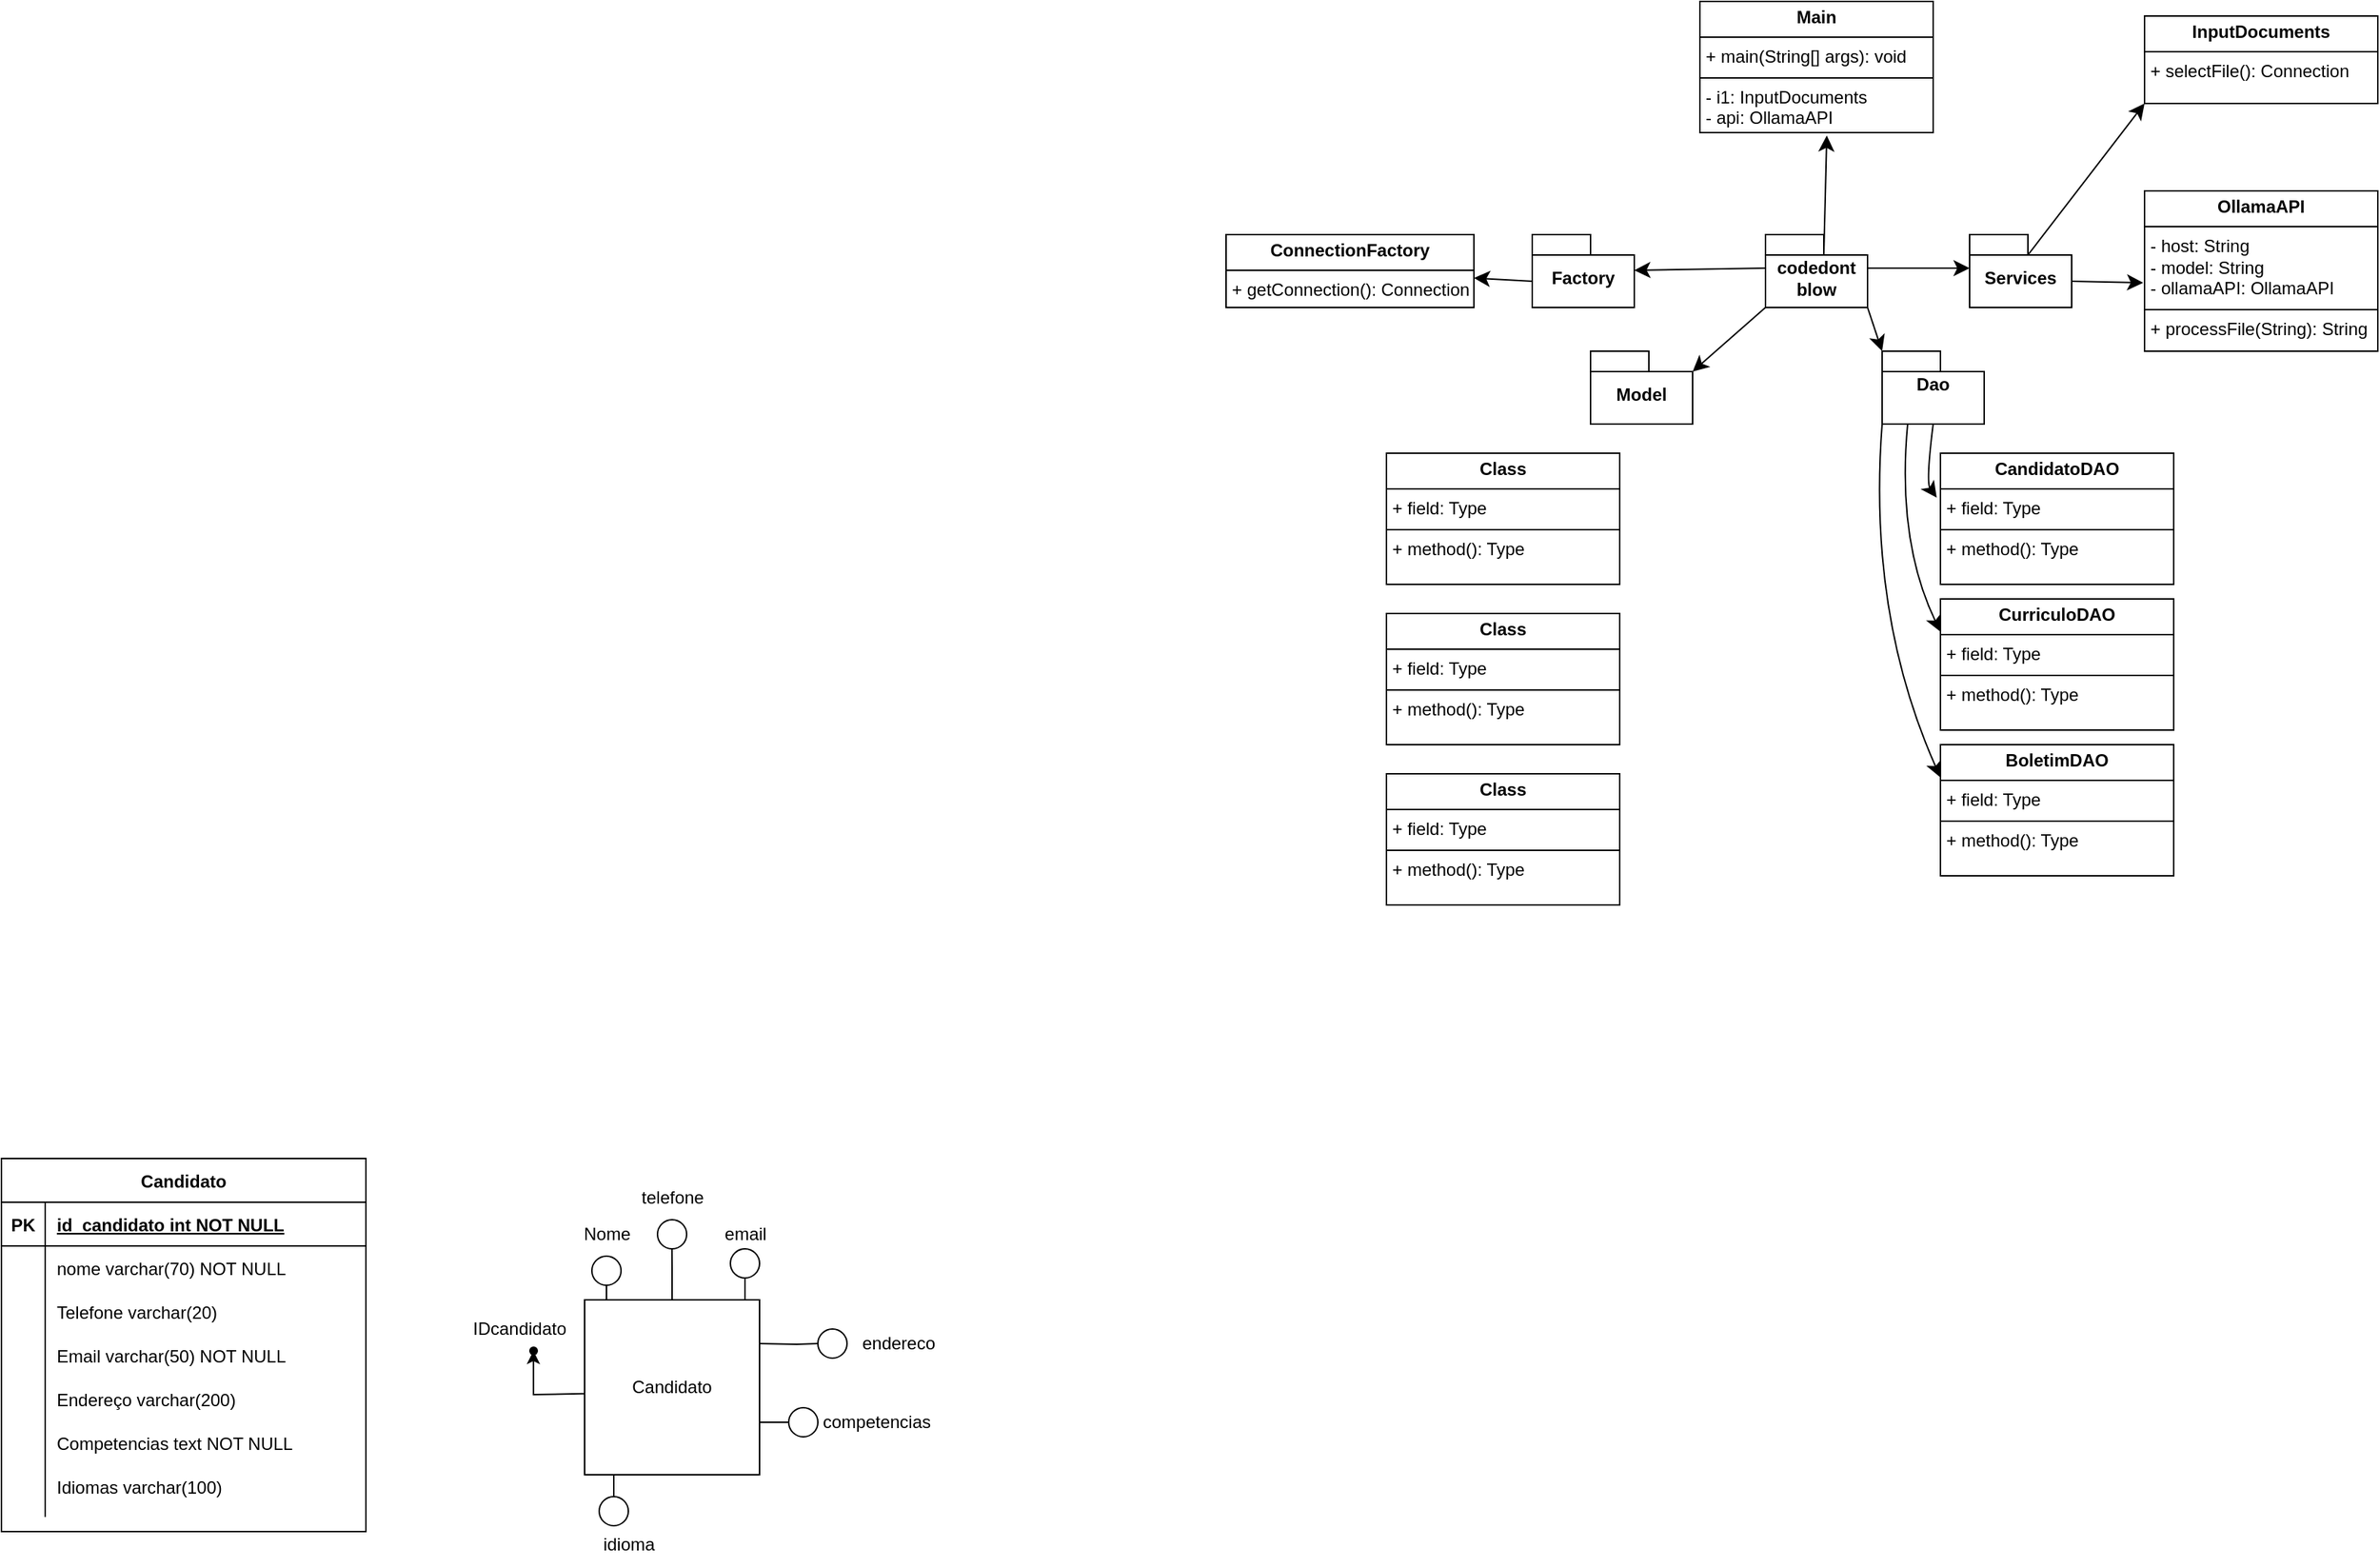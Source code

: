 <mxfile version="24.8.6">
  <diagram id="R2lEEEUBdFMjLlhIrx00" name="Page-1">
    <mxGraphModel dx="775" dy="1517" grid="1" gridSize="10" guides="1" tooltips="1" connect="1" arrows="1" fold="1" page="1" pageScale="1" pageWidth="850" pageHeight="1100" math="0" shadow="0" extFonts="Permanent Marker^https://fonts.googleapis.com/css?family=Permanent+Marker">
      <root>
        <mxCell id="0" />
        <mxCell id="1" parent="0" />
        <mxCell id="zaPjLl4jsTZHQY9-oWPF-65" style="edgeStyle=orthogonalEdgeStyle;rounded=0;orthogonalLoop=1;jettySize=auto;html=1;exitX=0.001;exitY=0.403;exitDx=0;exitDy=0;exitPerimeter=0;" parent="1" edge="1">
          <mxGeometry relative="1" as="geometry">
            <mxPoint x="434.88" y="516" as="targetPoint" />
            <mxPoint x="470" y="545.36" as="sourcePoint" />
            <Array as="points">
              <mxPoint x="468" y="545" />
              <mxPoint x="435" y="546" />
            </Array>
          </mxGeometry>
        </mxCell>
        <mxCell id="mfPcfbEMldCuhAB-tBuz-3" style="edgeStyle=orthogonalEdgeStyle;rounded=0;orthogonalLoop=1;jettySize=auto;html=1;exitX=0.5;exitY=0;exitDx=0;exitDy=0;" parent="1" edge="1">
          <mxGeometry relative="1" as="geometry">
            <mxPoint x="485" y="461" as="targetPoint" />
            <mxPoint x="485" y="481" as="sourcePoint" />
          </mxGeometry>
        </mxCell>
        <mxCell id="zaPjLl4jsTZHQY9-oWPF-71" style="edgeStyle=orthogonalEdgeStyle;rounded=0;orthogonalLoop=1;jettySize=auto;html=1;exitX=0.25;exitY=0;exitDx=0;exitDy=0;" parent="1" source="zaPjLl4jsTZHQY9-oWPF-61" edge="1">
          <mxGeometry relative="1" as="geometry">
            <mxPoint x="500.152" y="480.727" as="targetPoint" />
          </mxGeometry>
        </mxCell>
        <mxCell id="zaPjLl4jsTZHQY9-oWPF-78" style="edgeStyle=orthogonalEdgeStyle;rounded=0;orthogonalLoop=1;jettySize=auto;html=1;exitX=0.5;exitY=0;exitDx=0;exitDy=0;" parent="1" source="zaPjLl4jsTZHQY9-oWPF-61" edge="1">
          <mxGeometry relative="1" as="geometry">
            <mxPoint x="529.848" y="436" as="targetPoint" />
          </mxGeometry>
        </mxCell>
        <mxCell id="zaPjLl4jsTZHQY9-oWPF-79" style="edgeStyle=orthogonalEdgeStyle;rounded=0;orthogonalLoop=1;jettySize=auto;html=1;exitX=0.75;exitY=0;exitDx=0;exitDy=0;" parent="1" source="zaPjLl4jsTZHQY9-oWPF-61" edge="1">
          <mxGeometry relative="1" as="geometry">
            <mxPoint x="580" y="456" as="targetPoint" />
            <Array as="points">
              <mxPoint x="580" y="481" />
              <mxPoint x="580" y="456" />
            </Array>
          </mxGeometry>
        </mxCell>
        <mxCell id="zaPjLl4jsTZHQY9-oWPF-81" style="edgeStyle=orthogonalEdgeStyle;rounded=0;orthogonalLoop=1;jettySize=auto;html=1;exitX=1;exitY=0.5;exitDx=0;exitDy=0;" parent="1" edge="1">
          <mxGeometry relative="1" as="geometry">
            <mxPoint x="640" y="510.727" as="targetPoint" />
            <mxPoint x="590" y="511" as="sourcePoint" />
          </mxGeometry>
        </mxCell>
        <mxCell id="zaPjLl4jsTZHQY9-oWPF-82" style="edgeStyle=orthogonalEdgeStyle;rounded=0;orthogonalLoop=1;jettySize=auto;html=1;exitX=1;exitY=0.75;exitDx=0;exitDy=0;" parent="1" edge="1">
          <mxGeometry relative="1" as="geometry">
            <mxPoint x="620" y="565" as="targetPoint" />
            <Array as="points">
              <mxPoint x="590" y="565" />
              <mxPoint x="620" y="565" />
            </Array>
            <mxPoint x="590" y="560" as="sourcePoint" />
          </mxGeometry>
        </mxCell>
        <mxCell id="zaPjLl4jsTZHQY9-oWPF-83" style="edgeStyle=orthogonalEdgeStyle;rounded=0;orthogonalLoop=1;jettySize=auto;html=1;exitX=0.75;exitY=1;exitDx=0;exitDy=0;" parent="1" edge="1">
          <mxGeometry relative="1" as="geometry">
            <mxPoint x="490" y="626" as="targetPoint" />
            <mxPoint x="490" y="601" as="sourcePoint" />
          </mxGeometry>
        </mxCell>
        <mxCell id="zaPjLl4jsTZHQY9-oWPF-61" value="Candidato" style="whiteSpace=wrap;html=1;aspect=fixed;" parent="1" vertex="1">
          <mxGeometry x="470" y="481" width="120" height="120" as="geometry" />
        </mxCell>
        <mxCell id="zaPjLl4jsTZHQY9-oWPF-21" value="Candidato" style="shape=table;startSize=30;container=1;collapsible=1;childLayout=tableLayout;fixedRows=1;rowLines=0;fontStyle=1;align=center;resizeLast=1;" parent="1" vertex="1">
          <mxGeometry x="70" y="384" width="250" height="256" as="geometry" />
        </mxCell>
        <mxCell id="zaPjLl4jsTZHQY9-oWPF-22" value="" style="shape=partialRectangle;collapsible=0;dropTarget=0;pointerEvents=0;fillColor=none;points=[[0,0.5],[1,0.5]];portConstraint=eastwest;top=0;left=0;right=0;bottom=1;" parent="zaPjLl4jsTZHQY9-oWPF-21" vertex="1">
          <mxGeometry y="30" width="250" height="30" as="geometry" />
        </mxCell>
        <mxCell id="zaPjLl4jsTZHQY9-oWPF-23" value="PK" style="shape=partialRectangle;overflow=hidden;connectable=0;fillColor=none;top=0;left=0;bottom=0;right=0;fontStyle=1;" parent="zaPjLl4jsTZHQY9-oWPF-22" vertex="1">
          <mxGeometry width="30" height="30" as="geometry">
            <mxRectangle width="30" height="30" as="alternateBounds" />
          </mxGeometry>
        </mxCell>
        <mxCell id="zaPjLl4jsTZHQY9-oWPF-24" value="id_candidato int NOT NULL" style="shape=partialRectangle;overflow=hidden;connectable=0;fillColor=none;top=0;left=0;bottom=0;right=0;align=left;spacingLeft=6;fontStyle=5;" parent="zaPjLl4jsTZHQY9-oWPF-22" vertex="1">
          <mxGeometry x="30" width="220" height="30" as="geometry">
            <mxRectangle width="220" height="30" as="alternateBounds" />
          </mxGeometry>
        </mxCell>
        <mxCell id="zaPjLl4jsTZHQY9-oWPF-25" value="" style="shape=partialRectangle;collapsible=0;dropTarget=0;pointerEvents=0;fillColor=none;points=[[0,0.5],[1,0.5]];portConstraint=eastwest;top=0;left=0;right=0;bottom=0;" parent="zaPjLl4jsTZHQY9-oWPF-21" vertex="1">
          <mxGeometry y="60" width="250" height="30" as="geometry" />
        </mxCell>
        <mxCell id="zaPjLl4jsTZHQY9-oWPF-26" value="" style="shape=partialRectangle;overflow=hidden;connectable=0;fillColor=none;top=0;left=0;bottom=0;right=0;" parent="zaPjLl4jsTZHQY9-oWPF-25" vertex="1">
          <mxGeometry width="30" height="30" as="geometry">
            <mxRectangle width="30" height="30" as="alternateBounds" />
          </mxGeometry>
        </mxCell>
        <mxCell id="zaPjLl4jsTZHQY9-oWPF-27" value="" style="shape=partialRectangle;overflow=hidden;connectable=0;fillColor=none;top=0;left=0;bottom=0;right=0;align=left;spacingLeft=6;" parent="zaPjLl4jsTZHQY9-oWPF-25" vertex="1">
          <mxGeometry x="30" width="220" height="30" as="geometry">
            <mxRectangle width="220" height="30" as="alternateBounds" />
          </mxGeometry>
        </mxCell>
        <mxCell id="zaPjLl4jsTZHQY9-oWPF-28" value="Telefone varchar(20)" style="shape=partialRectangle;overflow=hidden;connectable=0;fillColor=none;top=0;left=0;bottom=0;right=0;align=left;spacingLeft=6;" parent="1" vertex="1">
          <mxGeometry x="100" y="474" width="220" height="30" as="geometry">
            <mxRectangle width="220" height="30" as="alternateBounds" />
          </mxGeometry>
        </mxCell>
        <mxCell id="zaPjLl4jsTZHQY9-oWPF-29" value="Email varchar(50) NOT NULL" style="shape=partialRectangle;overflow=hidden;connectable=0;fillColor=none;top=0;left=0;bottom=0;right=0;align=left;spacingLeft=6;" parent="1" vertex="1">
          <mxGeometry x="100" y="504" width="220" height="30" as="geometry">
            <mxRectangle width="220" height="30" as="alternateBounds" />
          </mxGeometry>
        </mxCell>
        <mxCell id="zaPjLl4jsTZHQY9-oWPF-30" value="" style="endArrow=none;html=1;rounded=0;entryX=0.121;entryY=1.031;entryDx=0;entryDy=0;entryPerimeter=0;" parent="1" edge="1">
          <mxGeometry width="50" height="50" relative="1" as="geometry">
            <mxPoint x="100" y="630" as="sourcePoint" />
            <mxPoint x="100" y="474.0" as="targetPoint" />
          </mxGeometry>
        </mxCell>
        <mxCell id="zaPjLl4jsTZHQY9-oWPF-34" value="Endereço varchar(200)" style="shape=partialRectangle;overflow=hidden;connectable=0;fillColor=none;top=0;left=0;bottom=0;right=0;align=left;spacingLeft=6;" parent="1" vertex="1">
          <mxGeometry x="100" y="534" width="220" height="30" as="geometry">
            <mxRectangle width="220" height="30" as="alternateBounds" />
          </mxGeometry>
        </mxCell>
        <mxCell id="zaPjLl4jsTZHQY9-oWPF-39" value="Competencias text NOT NULL" style="shape=partialRectangle;overflow=hidden;connectable=0;fillColor=none;top=0;left=0;bottom=0;right=0;align=left;spacingLeft=6;" parent="1" vertex="1">
          <mxGeometry x="100" y="564" width="220" height="30" as="geometry">
            <mxRectangle width="220" height="30" as="alternateBounds" />
          </mxGeometry>
        </mxCell>
        <mxCell id="zaPjLl4jsTZHQY9-oWPF-40" value="Idiomas varchar(100)" style="shape=partialRectangle;overflow=hidden;connectable=0;fillColor=none;top=0;left=0;bottom=0;right=0;align=left;spacingLeft=6;" parent="1" vertex="1">
          <mxGeometry x="100" y="594" width="220" height="30" as="geometry">
            <mxRectangle width="220" height="30" as="alternateBounds" />
          </mxGeometry>
        </mxCell>
        <mxCell id="zaPjLl4jsTZHQY9-oWPF-68" value="" style="shape=waypoint;sketch=0;size=6;pointerEvents=1;points=[];fillColor=none;resizable=0;rotatable=0;perimeter=centerPerimeter;snapToPoint=1;" parent="1" vertex="1">
          <mxGeometry x="425" y="506" width="20" height="20" as="geometry" />
        </mxCell>
        <mxCell id="zaPjLl4jsTZHQY9-oWPF-69" value="IDcandidato" style="text;html=1;align=center;verticalAlign=middle;resizable=0;points=[];autosize=1;strokeColor=none;fillColor=none;" parent="1" vertex="1">
          <mxGeometry x="380" y="486" width="90" height="30" as="geometry" />
        </mxCell>
        <mxCell id="zaPjLl4jsTZHQY9-oWPF-88" value="" style="ellipse;whiteSpace=wrap;html=1;aspect=fixed;" parent="1" vertex="1">
          <mxGeometry x="480" y="616" width="20" height="20" as="geometry" />
        </mxCell>
        <mxCell id="zaPjLl4jsTZHQY9-oWPF-89" value="" style="ellipse;whiteSpace=wrap;html=1;aspect=fixed;" parent="1" vertex="1">
          <mxGeometry x="630" y="501" width="20" height="20" as="geometry" />
        </mxCell>
        <mxCell id="zaPjLl4jsTZHQY9-oWPF-90" value="" style="ellipse;whiteSpace=wrap;html=1;aspect=fixed;" parent="1" vertex="1">
          <mxGeometry x="610" y="555" width="20" height="20" as="geometry" />
        </mxCell>
        <mxCell id="zaPjLl4jsTZHQY9-oWPF-92" value="" style="ellipse;whiteSpace=wrap;html=1;aspect=fixed;" parent="1" vertex="1">
          <mxGeometry x="520" y="426" width="20" height="20" as="geometry" />
        </mxCell>
        <mxCell id="zaPjLl4jsTZHQY9-oWPF-93" value="" style="ellipse;whiteSpace=wrap;html=1;aspect=fixed;" parent="1" vertex="1">
          <mxGeometry x="570" y="446" width="20" height="20" as="geometry" />
        </mxCell>
        <mxCell id="zaPjLl4jsTZHQY9-oWPF-107" value="telefone" style="text;html=1;align=center;verticalAlign=middle;resizable=0;points=[];autosize=1;strokeColor=none;fillColor=none;" parent="1" vertex="1">
          <mxGeometry x="495" y="396" width="70" height="30" as="geometry" />
        </mxCell>
        <mxCell id="zaPjLl4jsTZHQY9-oWPF-108" value="email" style="text;html=1;align=center;verticalAlign=middle;resizable=0;points=[];autosize=1;strokeColor=none;fillColor=none;" parent="1" vertex="1">
          <mxGeometry x="555" y="421" width="50" height="30" as="geometry" />
        </mxCell>
        <mxCell id="zaPjLl4jsTZHQY9-oWPF-110" value="endereco" style="text;html=1;align=center;verticalAlign=middle;resizable=0;points=[];autosize=1;strokeColor=none;fillColor=none;" parent="1" vertex="1">
          <mxGeometry x="650" y="496" width="70" height="30" as="geometry" />
        </mxCell>
        <mxCell id="zaPjLl4jsTZHQY9-oWPF-112" value="idioma" style="text;html=1;align=center;verticalAlign=middle;resizable=0;points=[];autosize=1;strokeColor=none;fillColor=none;" parent="1" vertex="1">
          <mxGeometry x="470" y="634" width="60" height="30" as="geometry" />
        </mxCell>
        <mxCell id="zaPjLl4jsTZHQY9-oWPF-113" value="competencias" style="text;html=1;align=center;verticalAlign=middle;resizable=0;points=[];autosize=1;strokeColor=none;fillColor=none;" parent="1" vertex="1">
          <mxGeometry x="620" y="550" width="100" height="30" as="geometry" />
        </mxCell>
        <mxCell id="mfPcfbEMldCuhAB-tBuz-4" value="" style="ellipse;whiteSpace=wrap;html=1;aspect=fixed;" parent="1" vertex="1">
          <mxGeometry x="475" y="451" width="20" height="20" as="geometry" />
        </mxCell>
        <mxCell id="mfPcfbEMldCuhAB-tBuz-5" value="Nome" style="text;html=1;align=center;verticalAlign=middle;resizable=0;points=[];autosize=1;strokeColor=none;fillColor=none;" parent="1" vertex="1">
          <mxGeometry x="455" y="421" width="60" height="30" as="geometry" />
        </mxCell>
        <mxCell id="pTbfil5Q928uzp2Atuwe-21" style="edgeStyle=none;curved=1;rounded=0;orthogonalLoop=1;jettySize=auto;html=1;exitX=0;exitY=0;exitDx=0;exitDy=32;exitPerimeter=0;fontSize=12;startSize=8;endSize=8;" parent="1" source="pTbfil5Q928uzp2Atuwe-1" target="pTbfil5Q928uzp2Atuwe-16" edge="1">
          <mxGeometry relative="1" as="geometry" />
        </mxCell>
        <mxCell id="pTbfil5Q928uzp2Atuwe-1" value="Factory" style="shape=folder;fontStyle=1;spacingTop=10;tabWidth=40;tabHeight=14;tabPosition=left;html=1;whiteSpace=wrap;" parent="1" vertex="1">
          <mxGeometry x="1120" y="-250" width="70" height="50" as="geometry" />
        </mxCell>
        <mxCell id="pTbfil5Q928uzp2Atuwe-29" style="edgeStyle=none;curved=1;rounded=0;orthogonalLoop=1;jettySize=auto;html=1;exitX=0.5;exitY=1;exitDx=0;exitDy=0;exitPerimeter=0;fontSize=12;startSize=8;endSize=8;entryX=-0.016;entryY=0.339;entryDx=0;entryDy=0;entryPerimeter=0;" parent="1" source="pTbfil5Q928uzp2Atuwe-2" target="pTbfil5Q928uzp2Atuwe-19" edge="1">
          <mxGeometry relative="1" as="geometry">
            <mxPoint x="1395" y="-60" as="targetPoint" />
            <Array as="points">
              <mxPoint x="1390" y="-80" />
            </Array>
          </mxGeometry>
        </mxCell>
        <mxCell id="pTbfil5Q928uzp2Atuwe-30" style="edgeStyle=none;curved=1;rounded=0;orthogonalLoop=1;jettySize=auto;html=1;exitX=0.25;exitY=1;exitDx=0;exitDy=0;exitPerimeter=0;entryX=0;entryY=0.25;entryDx=0;entryDy=0;fontSize=12;startSize=8;endSize=8;" parent="1" source="pTbfil5Q928uzp2Atuwe-2" target="pTbfil5Q928uzp2Atuwe-26" edge="1">
          <mxGeometry relative="1" as="geometry">
            <Array as="points">
              <mxPoint x="1370" y="-40" />
            </Array>
          </mxGeometry>
        </mxCell>
        <mxCell id="pTbfil5Q928uzp2Atuwe-31" style="edgeStyle=none;curved=1;rounded=0;orthogonalLoop=1;jettySize=auto;html=1;exitX=0;exitY=0;exitDx=0;exitDy=50;exitPerimeter=0;entryX=0;entryY=0.25;entryDx=0;entryDy=0;fontSize=12;startSize=8;endSize=8;" parent="1" source="pTbfil5Q928uzp2Atuwe-2" target="pTbfil5Q928uzp2Atuwe-27" edge="1">
          <mxGeometry relative="1" as="geometry">
            <Array as="points">
              <mxPoint x="1350" y="10" />
            </Array>
          </mxGeometry>
        </mxCell>
        <mxCell id="pTbfil5Q928uzp2Atuwe-2" value="Dao&lt;div&gt;&amp;nbsp;&lt;/div&gt;" style="shape=folder;fontStyle=1;spacingTop=10;tabWidth=40;tabHeight=14;tabPosition=left;html=1;whiteSpace=wrap;" parent="1" vertex="1">
          <mxGeometry x="1360" y="-170" width="70" height="50" as="geometry" />
        </mxCell>
        <mxCell id="pTbfil5Q928uzp2Atuwe-3" value="Model" style="shape=folder;fontStyle=1;spacingTop=10;tabWidth=40;tabHeight=14;tabPosition=left;html=1;whiteSpace=wrap;" parent="1" vertex="1">
          <mxGeometry x="1160" y="-170" width="70" height="50" as="geometry" />
        </mxCell>
        <mxCell id="pTbfil5Q928uzp2Atuwe-11" style="edgeStyle=none;curved=1;rounded=0;orthogonalLoop=1;jettySize=auto;html=1;exitX=0;exitY=0;exitDx=40;exitDy=14;exitPerimeter=0;entryX=0;entryY=1;entryDx=0;entryDy=0;fontSize=12;startSize=8;endSize=8;" parent="1" source="pTbfil5Q928uzp2Atuwe-4" target="pTbfil5Q928uzp2Atuwe-10" edge="1">
          <mxGeometry relative="1" as="geometry" />
        </mxCell>
        <mxCell id="pTbfil5Q928uzp2Atuwe-4" value="Services" style="shape=folder;fontStyle=1;spacingTop=10;tabWidth=40;tabHeight=14;tabPosition=left;html=1;whiteSpace=wrap;" parent="1" vertex="1">
          <mxGeometry x="1420" y="-250" width="70" height="50" as="geometry" />
        </mxCell>
        <mxCell id="pTbfil5Q928uzp2Atuwe-22" style="edgeStyle=none;curved=1;rounded=0;orthogonalLoop=1;jettySize=auto;html=1;exitX=0;exitY=0;exitDx=0;exitDy=23;exitPerimeter=0;fontSize=12;startSize=8;endSize=8;" parent="1" source="pTbfil5Q928uzp2Atuwe-5" target="pTbfil5Q928uzp2Atuwe-1" edge="1">
          <mxGeometry relative="1" as="geometry" />
        </mxCell>
        <mxCell id="pTbfil5Q928uzp2Atuwe-5" value="codedont&lt;div&gt;blow&lt;/div&gt;" style="shape=folder;fontStyle=1;spacingTop=10;tabWidth=40;tabHeight=14;tabPosition=left;html=1;whiteSpace=wrap;" parent="1" vertex="1">
          <mxGeometry x="1280" y="-250" width="70" height="50" as="geometry" />
        </mxCell>
        <mxCell id="pTbfil5Q928uzp2Atuwe-6" value="&lt;p style=&quot;margin:0px;margin-top:4px;text-align:center;&quot;&gt;&lt;b&gt;Main&lt;/b&gt;&lt;/p&gt;&lt;hr size=&quot;1&quot; style=&quot;border-style:solid;&quot;&gt;&lt;p style=&quot;margin:0px;margin-left:4px;&quot;&gt;+ main(String[] args): void&lt;/p&gt;&lt;hr size=&quot;1&quot; style=&quot;border-style:solid;&quot;&gt;&lt;p style=&quot;margin:0px;margin-left:4px;&quot;&gt;- i1: InputDocuments&lt;/p&gt;&lt;p style=&quot;margin:0px;margin-left:4px;&quot;&gt;- api: OllamaAPI&lt;/p&gt;" style="verticalAlign=top;align=left;overflow=fill;html=1;whiteSpace=wrap;" parent="1" vertex="1">
          <mxGeometry x="1235" y="-410" width="160" height="90" as="geometry" />
        </mxCell>
        <mxCell id="pTbfil5Q928uzp2Atuwe-8" style="edgeStyle=none;curved=1;rounded=0;orthogonalLoop=1;jettySize=auto;html=1;exitX=0;exitY=0;exitDx=40;exitDy=14;exitPerimeter=0;entryX=0.544;entryY=1.022;entryDx=0;entryDy=0;entryPerimeter=0;fontSize=12;startSize=8;endSize=8;" parent="1" source="pTbfil5Q928uzp2Atuwe-5" target="pTbfil5Q928uzp2Atuwe-6" edge="1">
          <mxGeometry relative="1" as="geometry" />
        </mxCell>
        <mxCell id="pTbfil5Q928uzp2Atuwe-9" style="edgeStyle=none;curved=1;rounded=0;orthogonalLoop=1;jettySize=auto;html=1;exitX=1;exitY=0.5;exitDx=0;exitDy=0;fontSize=12;startSize=8;endSize=8;" parent="1" source="pTbfil5Q928uzp2Atuwe-6" target="pTbfil5Q928uzp2Atuwe-6" edge="1">
          <mxGeometry relative="1" as="geometry" />
        </mxCell>
        <mxCell id="pTbfil5Q928uzp2Atuwe-10" value="&lt;p style=&quot;margin:0px;margin-top:4px;text-align:center;&quot;&gt;&lt;b&gt;InputDocuments&lt;/b&gt;&lt;/p&gt;&lt;hr size=&quot;1&quot; style=&quot;border-style:solid;&quot;&gt;&lt;p style=&quot;margin:0px;margin-left:4px;&quot;&gt;+ selectFile(): Connection&lt;/p&gt;" style="verticalAlign=top;align=left;overflow=fill;html=1;whiteSpace=wrap;" parent="1" vertex="1">
          <mxGeometry x="1540" y="-400" width="160" height="60" as="geometry" />
        </mxCell>
        <mxCell id="pTbfil5Q928uzp2Atuwe-13" value="&lt;p style=&quot;margin:0px;margin-top:4px;text-align:center;&quot;&gt;&lt;b&gt;OllamaAPI&lt;/b&gt;&lt;/p&gt;&lt;hr size=&quot;1&quot; style=&quot;border-style:solid;&quot;&gt;&lt;p style=&quot;margin:0px;margin-left:4px;&quot;&gt;- host: String&lt;/p&gt;&lt;p style=&quot;margin:0px;margin-left:4px;&quot;&gt;- model: String&lt;/p&gt;&lt;p style=&quot;margin:0px;margin-left:4px;&quot;&gt;- ollamaAPI: OllamaAPI&lt;/p&gt;&lt;hr size=&quot;1&quot; style=&quot;border-style:solid;&quot;&gt;&lt;p style=&quot;margin:0px;margin-left:4px;&quot;&gt;+ processFile(String): String&lt;/p&gt;" style="verticalAlign=top;align=left;overflow=fill;html=1;whiteSpace=wrap;" parent="1" vertex="1">
          <mxGeometry x="1540" y="-280" width="160" height="110" as="geometry" />
        </mxCell>
        <mxCell id="pTbfil5Q928uzp2Atuwe-14" style="edgeStyle=none;curved=1;rounded=0;orthogonalLoop=1;jettySize=auto;html=1;exitX=0;exitY=0;exitDx=70;exitDy=32;exitPerimeter=0;entryX=-0.006;entryY=0.573;entryDx=0;entryDy=0;entryPerimeter=0;fontSize=12;startSize=8;endSize=8;" parent="1" source="pTbfil5Q928uzp2Atuwe-4" target="pTbfil5Q928uzp2Atuwe-13" edge="1">
          <mxGeometry relative="1" as="geometry" />
        </mxCell>
        <mxCell id="pTbfil5Q928uzp2Atuwe-16" value="&lt;p style=&quot;margin:0px;margin-top:4px;text-align:center;&quot;&gt;&lt;b&gt;ConnectionFactory&lt;/b&gt;&lt;/p&gt;&lt;hr size=&quot;1&quot; style=&quot;border-style:solid;&quot;&gt;&lt;p style=&quot;margin:0px;margin-left:4px;&quot;&gt;+ getConnection(): Connection&lt;/p&gt;" style="verticalAlign=top;align=left;overflow=fill;html=1;whiteSpace=wrap;" parent="1" vertex="1">
          <mxGeometry x="910" y="-250" width="170" height="50" as="geometry" />
        </mxCell>
        <mxCell id="pTbfil5Q928uzp2Atuwe-19" value="&lt;p style=&quot;margin:0px;margin-top:4px;text-align:center;&quot;&gt;&lt;b&gt;CandidatoDAO&lt;/b&gt;&lt;/p&gt;&lt;hr size=&quot;1&quot; style=&quot;border-style:solid;&quot;&gt;&lt;p style=&quot;margin:0px;margin-left:4px;&quot;&gt;+ field: Type&lt;/p&gt;&lt;hr size=&quot;1&quot; style=&quot;border-style:solid;&quot;&gt;&lt;p style=&quot;margin:0px;margin-left:4px;&quot;&gt;+ method(): Type&lt;/p&gt;" style="verticalAlign=top;align=left;overflow=fill;html=1;whiteSpace=wrap;" parent="1" vertex="1">
          <mxGeometry x="1400" y="-100" width="160" height="90" as="geometry" />
        </mxCell>
        <mxCell id="pTbfil5Q928uzp2Atuwe-23" style="edgeStyle=none;curved=1;rounded=0;orthogonalLoop=1;jettySize=auto;html=1;exitX=0;exitY=0;exitDx=0;exitDy=50;exitPerimeter=0;entryX=0;entryY=0;entryDx=70;entryDy=14;entryPerimeter=0;fontSize=12;startSize=8;endSize=8;" parent="1" source="pTbfil5Q928uzp2Atuwe-5" target="pTbfil5Q928uzp2Atuwe-3" edge="1">
          <mxGeometry relative="1" as="geometry" />
        </mxCell>
        <mxCell id="pTbfil5Q928uzp2Atuwe-24" style="edgeStyle=none;curved=1;rounded=0;orthogonalLoop=1;jettySize=auto;html=1;exitX=0;exitY=0;exitDx=70;exitDy=23;exitPerimeter=0;entryX=0;entryY=0;entryDx=0;entryDy=23;entryPerimeter=0;fontSize=12;startSize=8;endSize=8;" parent="1" source="pTbfil5Q928uzp2Atuwe-5" target="pTbfil5Q928uzp2Atuwe-4" edge="1">
          <mxGeometry relative="1" as="geometry" />
        </mxCell>
        <mxCell id="pTbfil5Q928uzp2Atuwe-25" style="edgeStyle=none;curved=1;rounded=0;orthogonalLoop=1;jettySize=auto;html=1;exitX=0;exitY=0;exitDx=70;exitDy=50;exitPerimeter=0;entryX=0;entryY=0;entryDx=0;entryDy=0;entryPerimeter=0;fontSize=12;startSize=8;endSize=8;" parent="1" source="pTbfil5Q928uzp2Atuwe-5" target="pTbfil5Q928uzp2Atuwe-2" edge="1">
          <mxGeometry relative="1" as="geometry" />
        </mxCell>
        <mxCell id="pTbfil5Q928uzp2Atuwe-26" value="&lt;p style=&quot;margin:0px;margin-top:4px;text-align:center;&quot;&gt;&lt;b&gt;CurriculoDAO&lt;/b&gt;&lt;/p&gt;&lt;hr size=&quot;1&quot; style=&quot;border-style:solid;&quot;&gt;&lt;p style=&quot;margin:0px;margin-left:4px;&quot;&gt;+ field: Type&lt;/p&gt;&lt;hr size=&quot;1&quot; style=&quot;border-style:solid;&quot;&gt;&lt;p style=&quot;margin:0px;margin-left:4px;&quot;&gt;+ method(): Type&lt;/p&gt;" style="verticalAlign=top;align=left;overflow=fill;html=1;whiteSpace=wrap;" parent="1" vertex="1">
          <mxGeometry x="1400" width="160" height="90" as="geometry" />
        </mxCell>
        <mxCell id="pTbfil5Q928uzp2Atuwe-27" value="&lt;p style=&quot;margin:0px;margin-top:4px;text-align:center;&quot;&gt;&lt;b&gt;BoletimDAO&lt;/b&gt;&lt;/p&gt;&lt;hr size=&quot;1&quot; style=&quot;border-style:solid;&quot;&gt;&lt;p style=&quot;margin:0px;margin-left:4px;&quot;&gt;+ field: Type&amp;nbsp;&lt;/p&gt;&lt;hr size=&quot;1&quot; style=&quot;border-style:solid;&quot;&gt;&lt;p style=&quot;margin:0px;margin-left:4px;&quot;&gt;+ method(): Type&lt;/p&gt;" style="verticalAlign=top;align=left;overflow=fill;html=1;whiteSpace=wrap;" parent="1" vertex="1">
          <mxGeometry x="1400" y="100" width="160" height="90" as="geometry" />
        </mxCell>
        <mxCell id="pTbfil5Q928uzp2Atuwe-32" value="&lt;p style=&quot;margin:0px;margin-top:4px;text-align:center;&quot;&gt;&lt;b&gt;Class&lt;/b&gt;&lt;/p&gt;&lt;hr size=&quot;1&quot; style=&quot;border-style:solid;&quot;/&gt;&lt;p style=&quot;margin:0px;margin-left:4px;&quot;&gt;+ field: Type&lt;/p&gt;&lt;hr size=&quot;1&quot; style=&quot;border-style:solid;&quot;/&gt;&lt;p style=&quot;margin:0px;margin-left:4px;&quot;&gt;+ method(): Type&lt;/p&gt;" style="verticalAlign=top;align=left;overflow=fill;html=1;whiteSpace=wrap;" parent="1" vertex="1">
          <mxGeometry x="1020" y="-100" width="160" height="90" as="geometry" />
        </mxCell>
        <mxCell id="pTbfil5Q928uzp2Atuwe-33" value="&lt;p style=&quot;margin:0px;margin-top:4px;text-align:center;&quot;&gt;&lt;b&gt;Class&lt;/b&gt;&lt;/p&gt;&lt;hr size=&quot;1&quot; style=&quot;border-style:solid;&quot;/&gt;&lt;p style=&quot;margin:0px;margin-left:4px;&quot;&gt;+ field: Type&lt;/p&gt;&lt;hr size=&quot;1&quot; style=&quot;border-style:solid;&quot;/&gt;&lt;p style=&quot;margin:0px;margin-left:4px;&quot;&gt;+ method(): Type&lt;/p&gt;" style="verticalAlign=top;align=left;overflow=fill;html=1;whiteSpace=wrap;" parent="1" vertex="1">
          <mxGeometry x="1020" y="10" width="160" height="90" as="geometry" />
        </mxCell>
        <mxCell id="pTbfil5Q928uzp2Atuwe-34" value="&lt;p style=&quot;margin:0px;margin-top:4px;text-align:center;&quot;&gt;&lt;b&gt;Class&lt;/b&gt;&lt;/p&gt;&lt;hr size=&quot;1&quot; style=&quot;border-style:solid;&quot;/&gt;&lt;p style=&quot;margin:0px;margin-left:4px;&quot;&gt;+ field: Type&lt;/p&gt;&lt;hr size=&quot;1&quot; style=&quot;border-style:solid;&quot;/&gt;&lt;p style=&quot;margin:0px;margin-left:4px;&quot;&gt;+ method(): Type&lt;/p&gt;" style="verticalAlign=top;align=left;overflow=fill;html=1;whiteSpace=wrap;" parent="1" vertex="1">
          <mxGeometry x="1020" y="120" width="160" height="90" as="geometry" />
        </mxCell>
        <mxCell id="RXsYs79zKPawgFlZyip8-4" value="nome varchar(70) NOT NULL" style="shape=partialRectangle;overflow=hidden;connectable=0;fillColor=none;top=0;left=0;bottom=0;right=0;align=left;spacingLeft=6;" parent="1" vertex="1">
          <mxGeometry x="100" y="444" width="220" height="30" as="geometry">
            <mxRectangle width="220" height="30" as="alternateBounds" />
          </mxGeometry>
        </mxCell>
      </root>
    </mxGraphModel>
  </diagram>
</mxfile>
